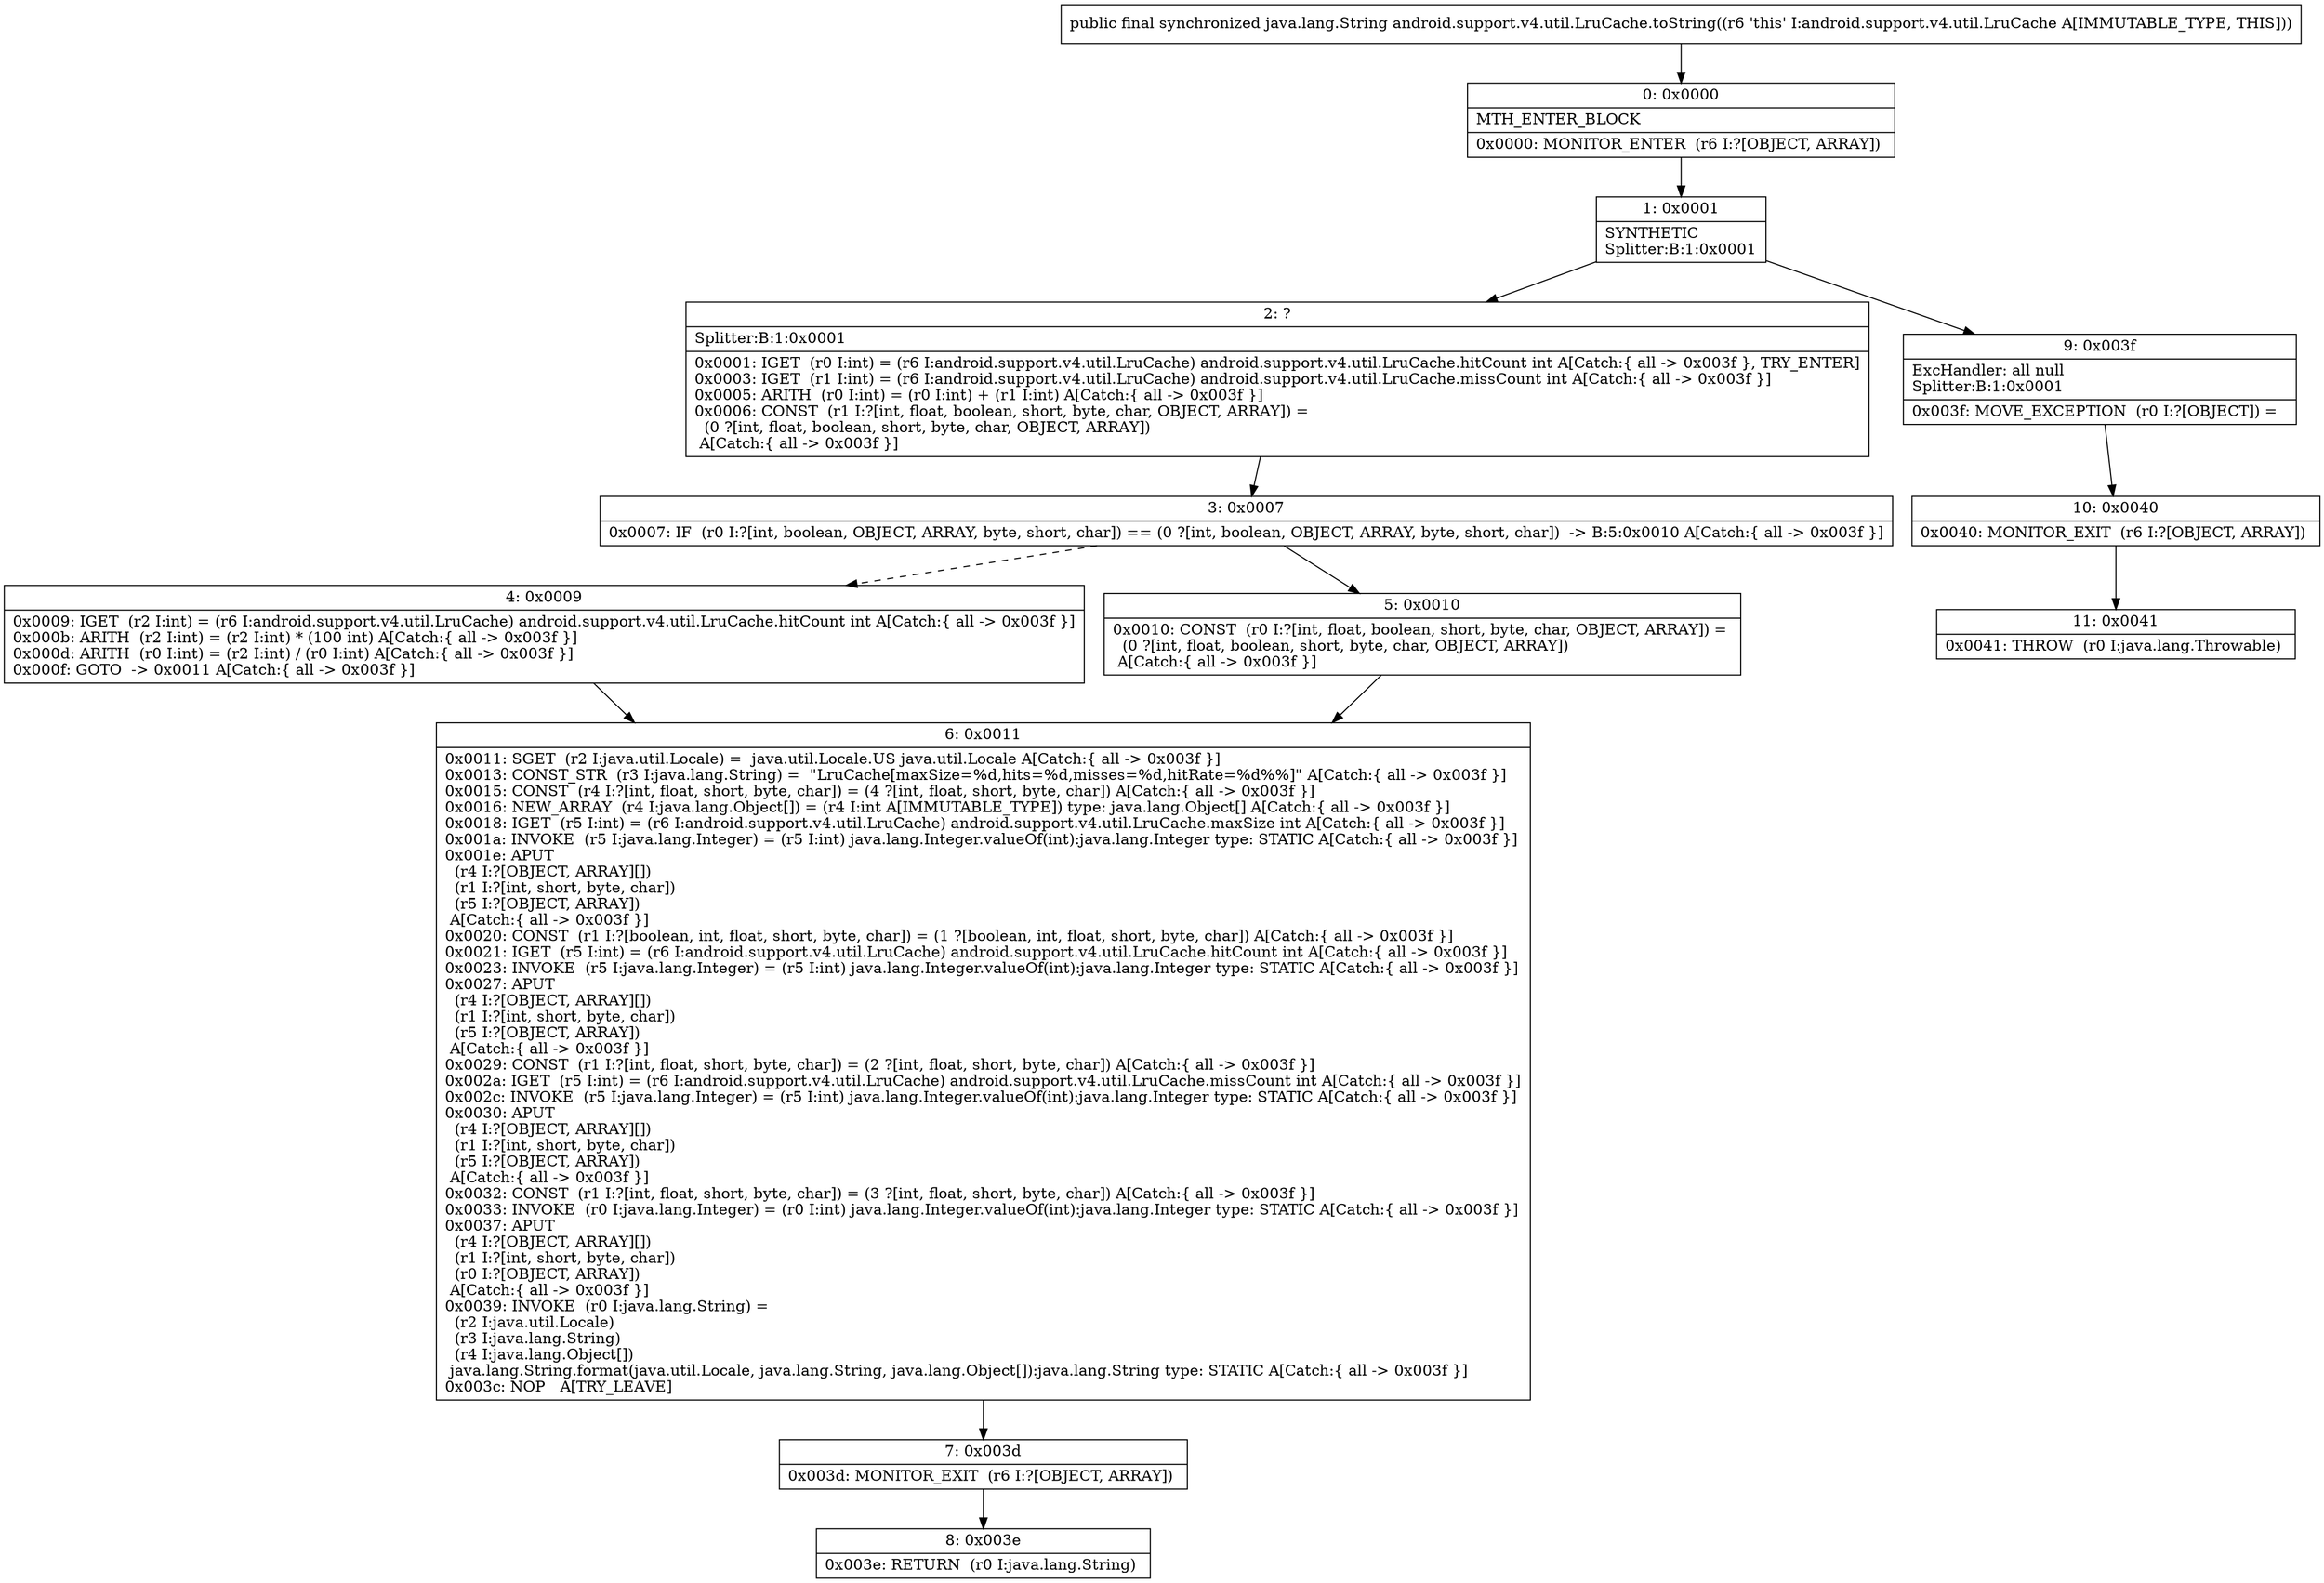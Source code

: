 digraph "CFG forandroid.support.v4.util.LruCache.toString()Ljava\/lang\/String;" {
Node_0 [shape=record,label="{0\:\ 0x0000|MTH_ENTER_BLOCK\l|0x0000: MONITOR_ENTER  (r6 I:?[OBJECT, ARRAY]) \l}"];
Node_1 [shape=record,label="{1\:\ 0x0001|SYNTHETIC\lSplitter:B:1:0x0001\l}"];
Node_2 [shape=record,label="{2\:\ ?|Splitter:B:1:0x0001\l|0x0001: IGET  (r0 I:int) = (r6 I:android.support.v4.util.LruCache) android.support.v4.util.LruCache.hitCount int A[Catch:\{ all \-\> 0x003f \}, TRY_ENTER]\l0x0003: IGET  (r1 I:int) = (r6 I:android.support.v4.util.LruCache) android.support.v4.util.LruCache.missCount int A[Catch:\{ all \-\> 0x003f \}]\l0x0005: ARITH  (r0 I:int) = (r0 I:int) + (r1 I:int) A[Catch:\{ all \-\> 0x003f \}]\l0x0006: CONST  (r1 I:?[int, float, boolean, short, byte, char, OBJECT, ARRAY]) = \l  (0 ?[int, float, boolean, short, byte, char, OBJECT, ARRAY])\l A[Catch:\{ all \-\> 0x003f \}]\l}"];
Node_3 [shape=record,label="{3\:\ 0x0007|0x0007: IF  (r0 I:?[int, boolean, OBJECT, ARRAY, byte, short, char]) == (0 ?[int, boolean, OBJECT, ARRAY, byte, short, char])  \-\> B:5:0x0010 A[Catch:\{ all \-\> 0x003f \}]\l}"];
Node_4 [shape=record,label="{4\:\ 0x0009|0x0009: IGET  (r2 I:int) = (r6 I:android.support.v4.util.LruCache) android.support.v4.util.LruCache.hitCount int A[Catch:\{ all \-\> 0x003f \}]\l0x000b: ARITH  (r2 I:int) = (r2 I:int) * (100 int) A[Catch:\{ all \-\> 0x003f \}]\l0x000d: ARITH  (r0 I:int) = (r2 I:int) \/ (r0 I:int) A[Catch:\{ all \-\> 0x003f \}]\l0x000f: GOTO  \-\> 0x0011 A[Catch:\{ all \-\> 0x003f \}]\l}"];
Node_5 [shape=record,label="{5\:\ 0x0010|0x0010: CONST  (r0 I:?[int, float, boolean, short, byte, char, OBJECT, ARRAY]) = \l  (0 ?[int, float, boolean, short, byte, char, OBJECT, ARRAY])\l A[Catch:\{ all \-\> 0x003f \}]\l}"];
Node_6 [shape=record,label="{6\:\ 0x0011|0x0011: SGET  (r2 I:java.util.Locale) =  java.util.Locale.US java.util.Locale A[Catch:\{ all \-\> 0x003f \}]\l0x0013: CONST_STR  (r3 I:java.lang.String) =  \"LruCache[maxSize=%d,hits=%d,misses=%d,hitRate=%d%%]\" A[Catch:\{ all \-\> 0x003f \}]\l0x0015: CONST  (r4 I:?[int, float, short, byte, char]) = (4 ?[int, float, short, byte, char]) A[Catch:\{ all \-\> 0x003f \}]\l0x0016: NEW_ARRAY  (r4 I:java.lang.Object[]) = (r4 I:int A[IMMUTABLE_TYPE]) type: java.lang.Object[] A[Catch:\{ all \-\> 0x003f \}]\l0x0018: IGET  (r5 I:int) = (r6 I:android.support.v4.util.LruCache) android.support.v4.util.LruCache.maxSize int A[Catch:\{ all \-\> 0x003f \}]\l0x001a: INVOKE  (r5 I:java.lang.Integer) = (r5 I:int) java.lang.Integer.valueOf(int):java.lang.Integer type: STATIC A[Catch:\{ all \-\> 0x003f \}]\l0x001e: APUT  \l  (r4 I:?[OBJECT, ARRAY][])\l  (r1 I:?[int, short, byte, char])\l  (r5 I:?[OBJECT, ARRAY])\l A[Catch:\{ all \-\> 0x003f \}]\l0x0020: CONST  (r1 I:?[boolean, int, float, short, byte, char]) = (1 ?[boolean, int, float, short, byte, char]) A[Catch:\{ all \-\> 0x003f \}]\l0x0021: IGET  (r5 I:int) = (r6 I:android.support.v4.util.LruCache) android.support.v4.util.LruCache.hitCount int A[Catch:\{ all \-\> 0x003f \}]\l0x0023: INVOKE  (r5 I:java.lang.Integer) = (r5 I:int) java.lang.Integer.valueOf(int):java.lang.Integer type: STATIC A[Catch:\{ all \-\> 0x003f \}]\l0x0027: APUT  \l  (r4 I:?[OBJECT, ARRAY][])\l  (r1 I:?[int, short, byte, char])\l  (r5 I:?[OBJECT, ARRAY])\l A[Catch:\{ all \-\> 0x003f \}]\l0x0029: CONST  (r1 I:?[int, float, short, byte, char]) = (2 ?[int, float, short, byte, char]) A[Catch:\{ all \-\> 0x003f \}]\l0x002a: IGET  (r5 I:int) = (r6 I:android.support.v4.util.LruCache) android.support.v4.util.LruCache.missCount int A[Catch:\{ all \-\> 0x003f \}]\l0x002c: INVOKE  (r5 I:java.lang.Integer) = (r5 I:int) java.lang.Integer.valueOf(int):java.lang.Integer type: STATIC A[Catch:\{ all \-\> 0x003f \}]\l0x0030: APUT  \l  (r4 I:?[OBJECT, ARRAY][])\l  (r1 I:?[int, short, byte, char])\l  (r5 I:?[OBJECT, ARRAY])\l A[Catch:\{ all \-\> 0x003f \}]\l0x0032: CONST  (r1 I:?[int, float, short, byte, char]) = (3 ?[int, float, short, byte, char]) A[Catch:\{ all \-\> 0x003f \}]\l0x0033: INVOKE  (r0 I:java.lang.Integer) = (r0 I:int) java.lang.Integer.valueOf(int):java.lang.Integer type: STATIC A[Catch:\{ all \-\> 0x003f \}]\l0x0037: APUT  \l  (r4 I:?[OBJECT, ARRAY][])\l  (r1 I:?[int, short, byte, char])\l  (r0 I:?[OBJECT, ARRAY])\l A[Catch:\{ all \-\> 0x003f \}]\l0x0039: INVOKE  (r0 I:java.lang.String) = \l  (r2 I:java.util.Locale)\l  (r3 I:java.lang.String)\l  (r4 I:java.lang.Object[])\l java.lang.String.format(java.util.Locale, java.lang.String, java.lang.Object[]):java.lang.String type: STATIC A[Catch:\{ all \-\> 0x003f \}]\l0x003c: NOP   A[TRY_LEAVE]\l}"];
Node_7 [shape=record,label="{7\:\ 0x003d|0x003d: MONITOR_EXIT  (r6 I:?[OBJECT, ARRAY]) \l}"];
Node_8 [shape=record,label="{8\:\ 0x003e|0x003e: RETURN  (r0 I:java.lang.String) \l}"];
Node_9 [shape=record,label="{9\:\ 0x003f|ExcHandler: all null\lSplitter:B:1:0x0001\l|0x003f: MOVE_EXCEPTION  (r0 I:?[OBJECT]) =  \l}"];
Node_10 [shape=record,label="{10\:\ 0x0040|0x0040: MONITOR_EXIT  (r6 I:?[OBJECT, ARRAY]) \l}"];
Node_11 [shape=record,label="{11\:\ 0x0041|0x0041: THROW  (r0 I:java.lang.Throwable) \l}"];
MethodNode[shape=record,label="{public final synchronized java.lang.String android.support.v4.util.LruCache.toString((r6 'this' I:android.support.v4.util.LruCache A[IMMUTABLE_TYPE, THIS])) }"];
MethodNode -> Node_0;
Node_0 -> Node_1;
Node_1 -> Node_2;
Node_1 -> Node_9;
Node_2 -> Node_3;
Node_3 -> Node_4[style=dashed];
Node_3 -> Node_5;
Node_4 -> Node_6;
Node_5 -> Node_6;
Node_6 -> Node_7;
Node_7 -> Node_8;
Node_9 -> Node_10;
Node_10 -> Node_11;
}

